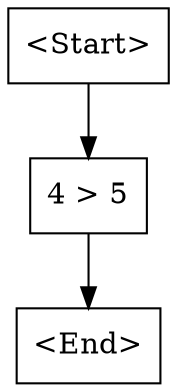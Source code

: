 digraph G {
    N0 [label = "<Start>" shape = box]
    N1 [label = "4 > 5\l" shape = box]
    N2 [label = "<End>" shape = box]
    N0 -> N1 [label = ""]
    N1 -> N2 [label = ""]
}
